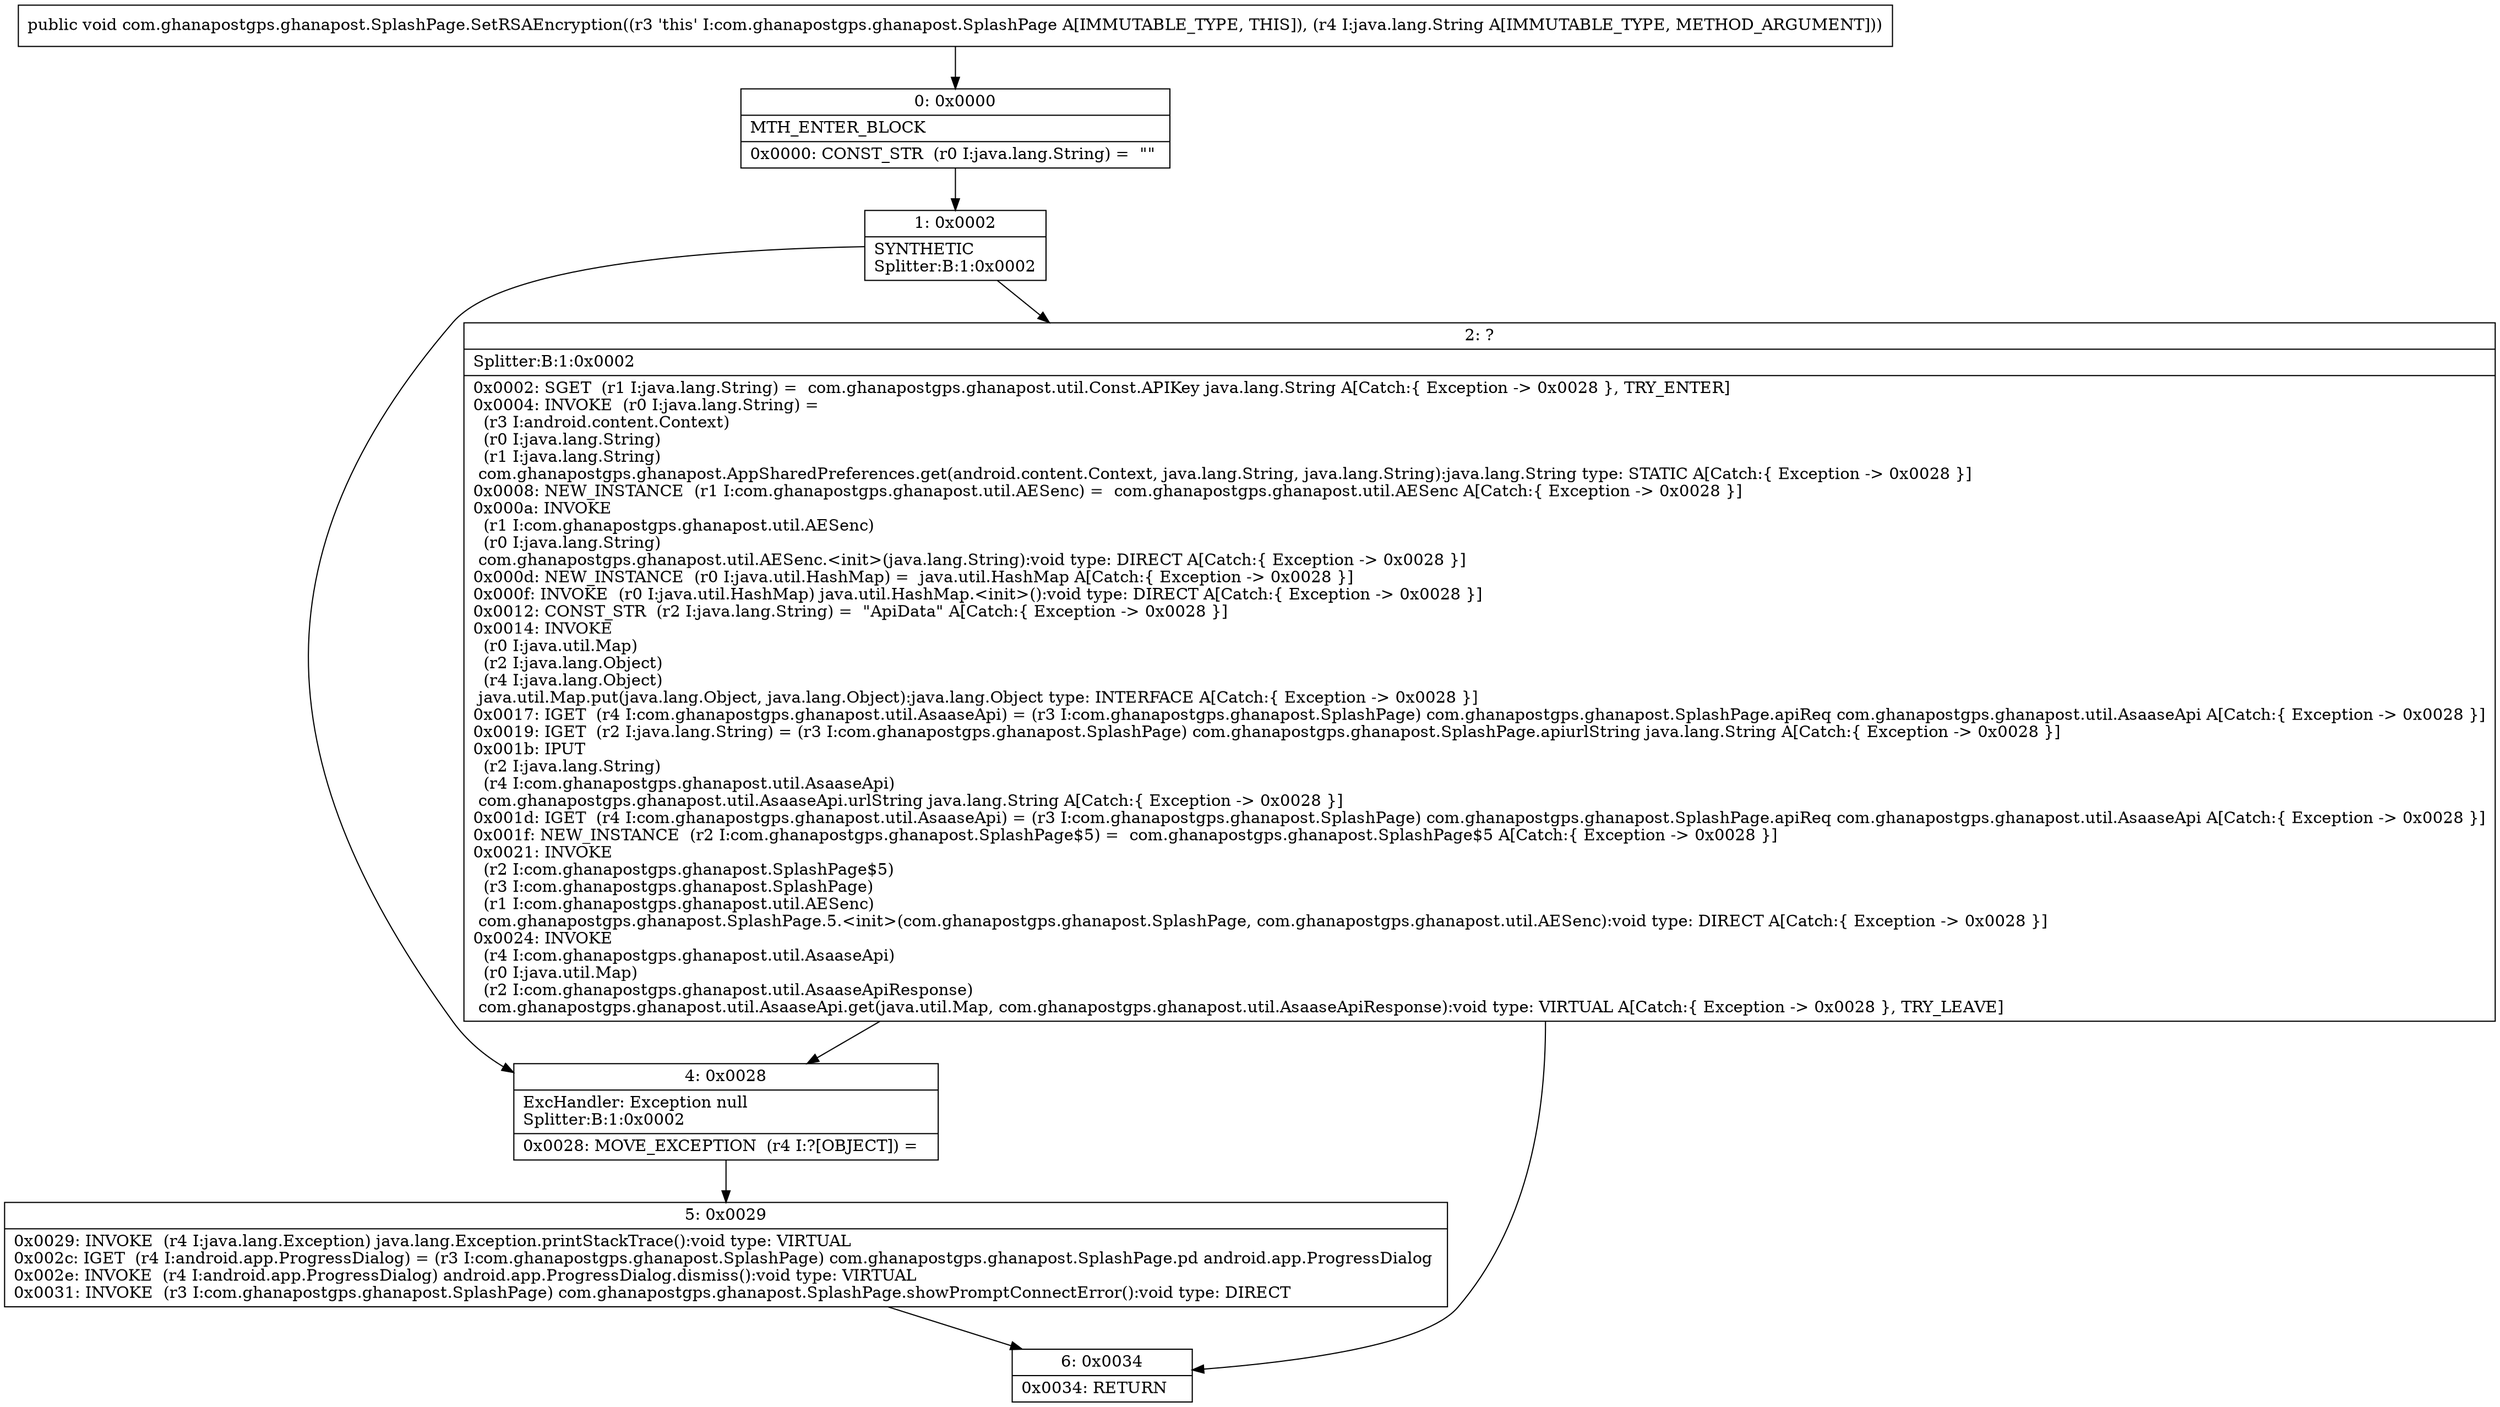 digraph "CFG forcom.ghanapostgps.ghanapost.SplashPage.SetRSAEncryption(Ljava\/lang\/String;)V" {
Node_0 [shape=record,label="{0\:\ 0x0000|MTH_ENTER_BLOCK\l|0x0000: CONST_STR  (r0 I:java.lang.String) =  \"\" \l}"];
Node_1 [shape=record,label="{1\:\ 0x0002|SYNTHETIC\lSplitter:B:1:0x0002\l}"];
Node_2 [shape=record,label="{2\:\ ?|Splitter:B:1:0x0002\l|0x0002: SGET  (r1 I:java.lang.String) =  com.ghanapostgps.ghanapost.util.Const.APIKey java.lang.String A[Catch:\{ Exception \-\> 0x0028 \}, TRY_ENTER]\l0x0004: INVOKE  (r0 I:java.lang.String) = \l  (r3 I:android.content.Context)\l  (r0 I:java.lang.String)\l  (r1 I:java.lang.String)\l com.ghanapostgps.ghanapost.AppSharedPreferences.get(android.content.Context, java.lang.String, java.lang.String):java.lang.String type: STATIC A[Catch:\{ Exception \-\> 0x0028 \}]\l0x0008: NEW_INSTANCE  (r1 I:com.ghanapostgps.ghanapost.util.AESenc) =  com.ghanapostgps.ghanapost.util.AESenc A[Catch:\{ Exception \-\> 0x0028 \}]\l0x000a: INVOKE  \l  (r1 I:com.ghanapostgps.ghanapost.util.AESenc)\l  (r0 I:java.lang.String)\l com.ghanapostgps.ghanapost.util.AESenc.\<init\>(java.lang.String):void type: DIRECT A[Catch:\{ Exception \-\> 0x0028 \}]\l0x000d: NEW_INSTANCE  (r0 I:java.util.HashMap) =  java.util.HashMap A[Catch:\{ Exception \-\> 0x0028 \}]\l0x000f: INVOKE  (r0 I:java.util.HashMap) java.util.HashMap.\<init\>():void type: DIRECT A[Catch:\{ Exception \-\> 0x0028 \}]\l0x0012: CONST_STR  (r2 I:java.lang.String) =  \"ApiData\" A[Catch:\{ Exception \-\> 0x0028 \}]\l0x0014: INVOKE  \l  (r0 I:java.util.Map)\l  (r2 I:java.lang.Object)\l  (r4 I:java.lang.Object)\l java.util.Map.put(java.lang.Object, java.lang.Object):java.lang.Object type: INTERFACE A[Catch:\{ Exception \-\> 0x0028 \}]\l0x0017: IGET  (r4 I:com.ghanapostgps.ghanapost.util.AsaaseApi) = (r3 I:com.ghanapostgps.ghanapost.SplashPage) com.ghanapostgps.ghanapost.SplashPage.apiReq com.ghanapostgps.ghanapost.util.AsaaseApi A[Catch:\{ Exception \-\> 0x0028 \}]\l0x0019: IGET  (r2 I:java.lang.String) = (r3 I:com.ghanapostgps.ghanapost.SplashPage) com.ghanapostgps.ghanapost.SplashPage.apiurlString java.lang.String A[Catch:\{ Exception \-\> 0x0028 \}]\l0x001b: IPUT  \l  (r2 I:java.lang.String)\l  (r4 I:com.ghanapostgps.ghanapost.util.AsaaseApi)\l com.ghanapostgps.ghanapost.util.AsaaseApi.urlString java.lang.String A[Catch:\{ Exception \-\> 0x0028 \}]\l0x001d: IGET  (r4 I:com.ghanapostgps.ghanapost.util.AsaaseApi) = (r3 I:com.ghanapostgps.ghanapost.SplashPage) com.ghanapostgps.ghanapost.SplashPage.apiReq com.ghanapostgps.ghanapost.util.AsaaseApi A[Catch:\{ Exception \-\> 0x0028 \}]\l0x001f: NEW_INSTANCE  (r2 I:com.ghanapostgps.ghanapost.SplashPage$5) =  com.ghanapostgps.ghanapost.SplashPage$5 A[Catch:\{ Exception \-\> 0x0028 \}]\l0x0021: INVOKE  \l  (r2 I:com.ghanapostgps.ghanapost.SplashPage$5)\l  (r3 I:com.ghanapostgps.ghanapost.SplashPage)\l  (r1 I:com.ghanapostgps.ghanapost.util.AESenc)\l com.ghanapostgps.ghanapost.SplashPage.5.\<init\>(com.ghanapostgps.ghanapost.SplashPage, com.ghanapostgps.ghanapost.util.AESenc):void type: DIRECT A[Catch:\{ Exception \-\> 0x0028 \}]\l0x0024: INVOKE  \l  (r4 I:com.ghanapostgps.ghanapost.util.AsaaseApi)\l  (r0 I:java.util.Map)\l  (r2 I:com.ghanapostgps.ghanapost.util.AsaaseApiResponse)\l com.ghanapostgps.ghanapost.util.AsaaseApi.get(java.util.Map, com.ghanapostgps.ghanapost.util.AsaaseApiResponse):void type: VIRTUAL A[Catch:\{ Exception \-\> 0x0028 \}, TRY_LEAVE]\l}"];
Node_4 [shape=record,label="{4\:\ 0x0028|ExcHandler: Exception null\lSplitter:B:1:0x0002\l|0x0028: MOVE_EXCEPTION  (r4 I:?[OBJECT]) =  \l}"];
Node_5 [shape=record,label="{5\:\ 0x0029|0x0029: INVOKE  (r4 I:java.lang.Exception) java.lang.Exception.printStackTrace():void type: VIRTUAL \l0x002c: IGET  (r4 I:android.app.ProgressDialog) = (r3 I:com.ghanapostgps.ghanapost.SplashPage) com.ghanapostgps.ghanapost.SplashPage.pd android.app.ProgressDialog \l0x002e: INVOKE  (r4 I:android.app.ProgressDialog) android.app.ProgressDialog.dismiss():void type: VIRTUAL \l0x0031: INVOKE  (r3 I:com.ghanapostgps.ghanapost.SplashPage) com.ghanapostgps.ghanapost.SplashPage.showPromptConnectError():void type: DIRECT \l}"];
Node_6 [shape=record,label="{6\:\ 0x0034|0x0034: RETURN   \l}"];
MethodNode[shape=record,label="{public void com.ghanapostgps.ghanapost.SplashPage.SetRSAEncryption((r3 'this' I:com.ghanapostgps.ghanapost.SplashPage A[IMMUTABLE_TYPE, THIS]), (r4 I:java.lang.String A[IMMUTABLE_TYPE, METHOD_ARGUMENT])) }"];
MethodNode -> Node_0;
Node_0 -> Node_1;
Node_1 -> Node_2;
Node_1 -> Node_4;
Node_2 -> Node_4;
Node_2 -> Node_6;
Node_4 -> Node_5;
Node_5 -> Node_6;
}

